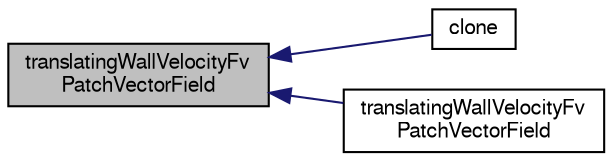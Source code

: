 digraph "translatingWallVelocityFvPatchVectorField"
{
  bgcolor="transparent";
  edge [fontname="FreeSans",fontsize="10",labelfontname="FreeSans",labelfontsize="10"];
  node [fontname="FreeSans",fontsize="10",shape=record];
  rankdir="LR";
  Node1 [label="translatingWallVelocityFv\lPatchVectorField",height=0.2,width=0.4,color="black", fillcolor="grey75", style="filled", fontcolor="black"];
  Node1 -> Node2 [dir="back",color="midnightblue",fontsize="10",style="solid",fontname="FreeSans"];
  Node2 [label="clone",height=0.2,width=0.4,color="black",URL="$a22294.html#af0f4bc68c73acc08f11adb3a8957d875",tooltip="Construct and return a clone. "];
  Node1 -> Node3 [dir="back",color="midnightblue",fontsize="10",style="solid",fontname="FreeSans"];
  Node3 [label="translatingWallVelocityFv\lPatchVectorField",height=0.2,width=0.4,color="black",URL="$a22294.html#ada57e24d0a5dd2f5f5c864b2b364de81",tooltip="Construct by mapping given a. "];
}
